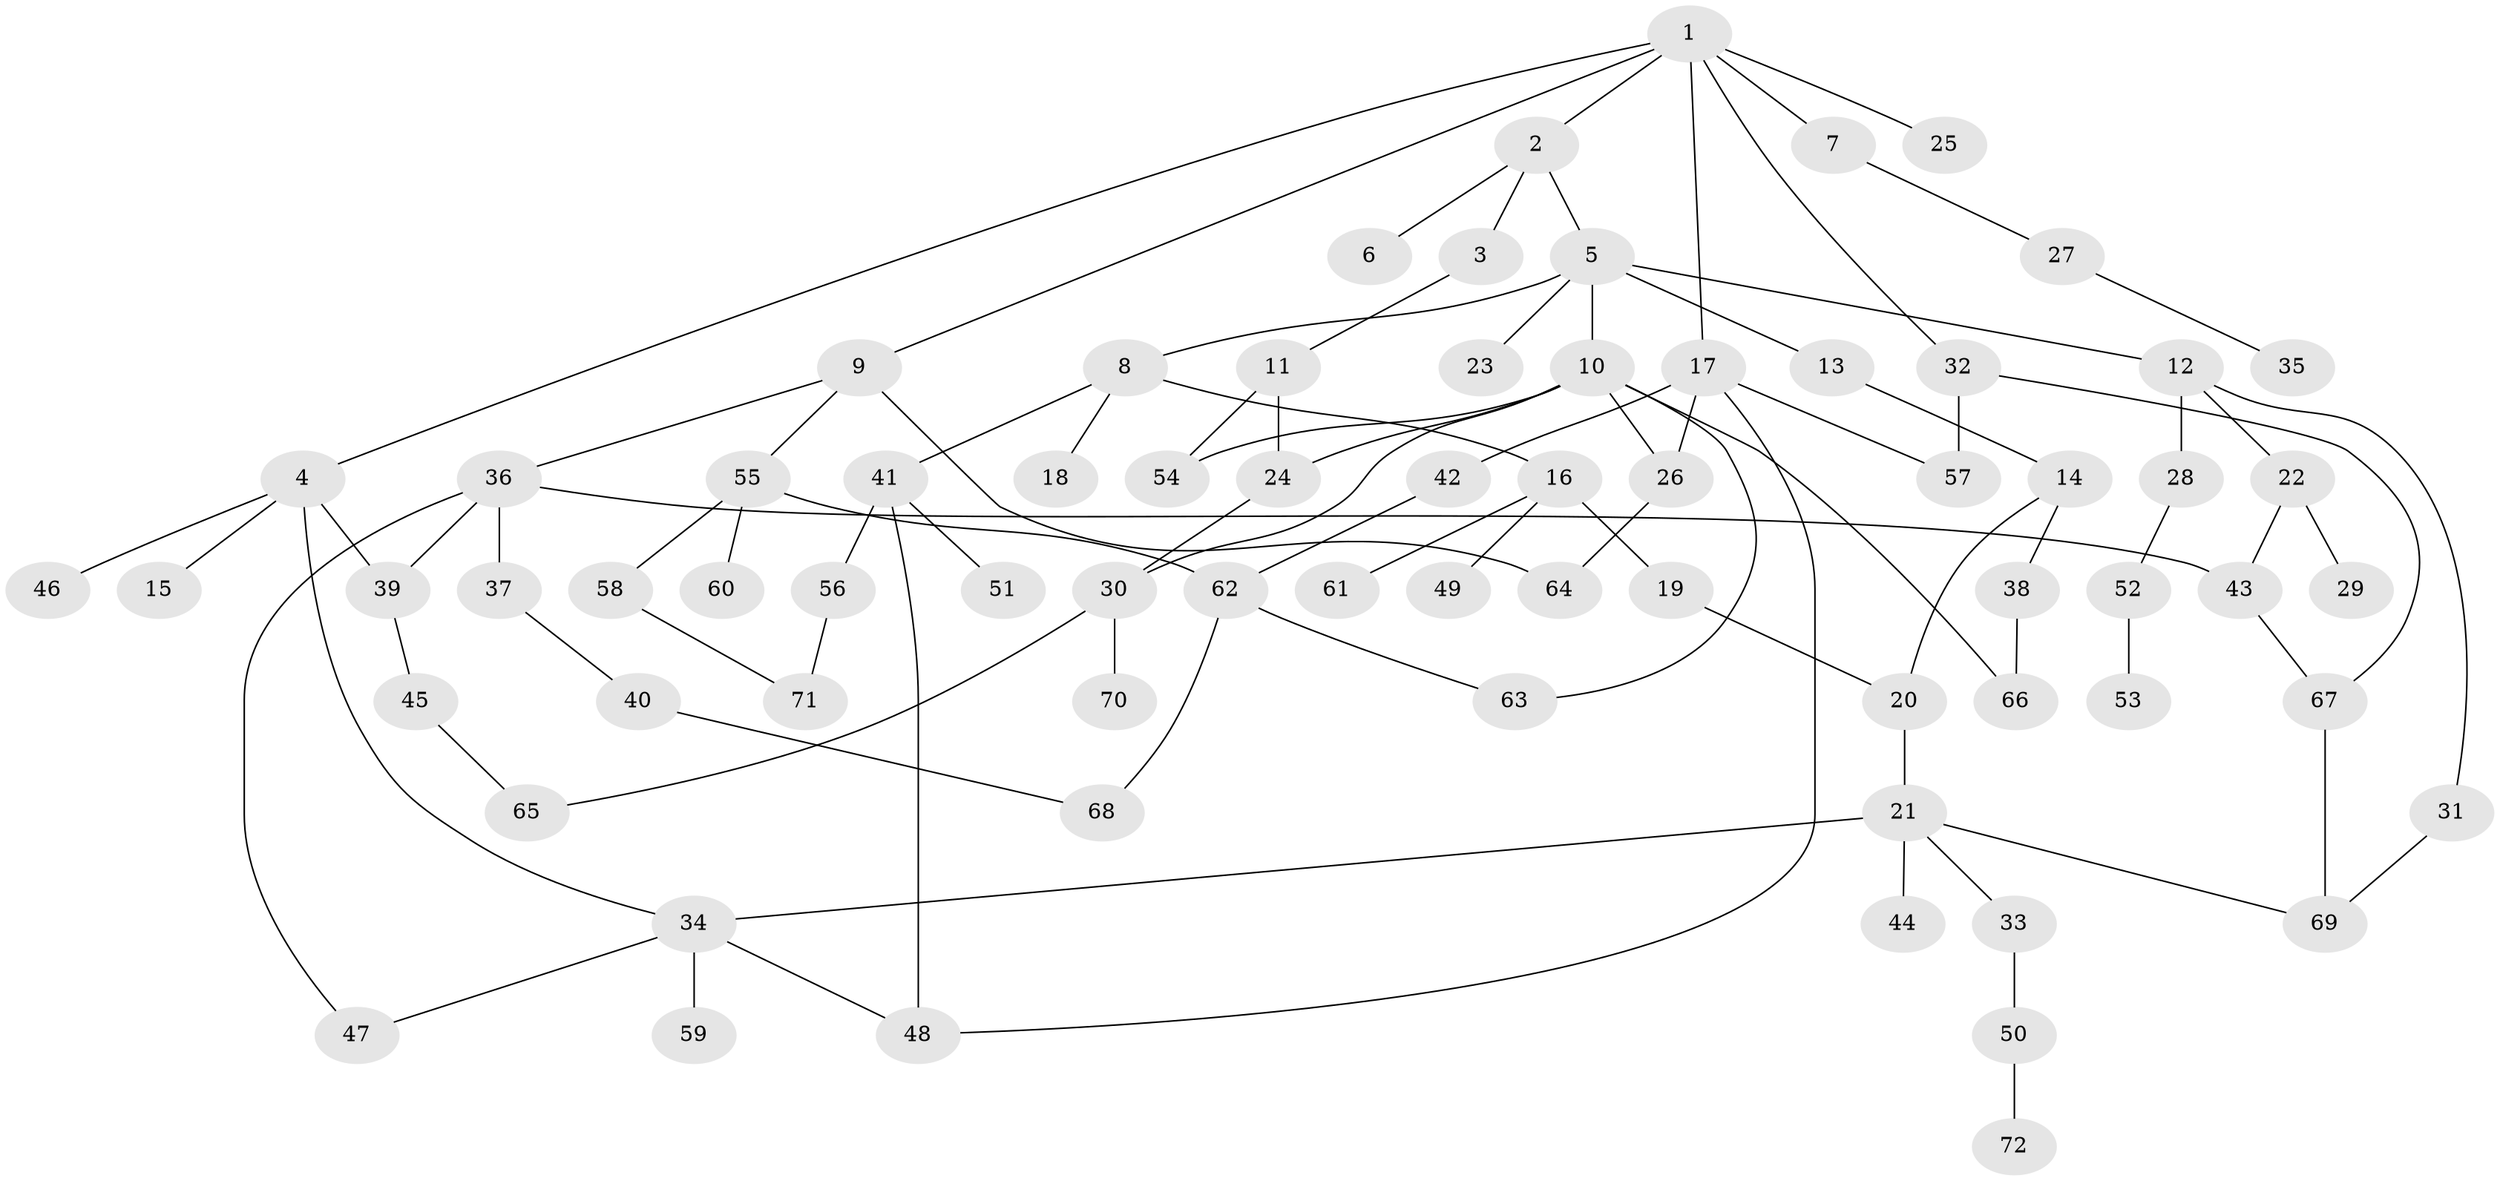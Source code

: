 // coarse degree distribution, {8: 0.021739130434782608, 3: 0.10869565217391304, 6: 0.13043478260869565, 2: 0.2826086956521739, 4: 0.13043478260869565, 1: 0.2826086956521739, 5: 0.043478260869565216}
// Generated by graph-tools (version 1.1) at 2025/41/03/06/25 10:41:27]
// undirected, 72 vertices, 93 edges
graph export_dot {
graph [start="1"]
  node [color=gray90,style=filled];
  1;
  2;
  3;
  4;
  5;
  6;
  7;
  8;
  9;
  10;
  11;
  12;
  13;
  14;
  15;
  16;
  17;
  18;
  19;
  20;
  21;
  22;
  23;
  24;
  25;
  26;
  27;
  28;
  29;
  30;
  31;
  32;
  33;
  34;
  35;
  36;
  37;
  38;
  39;
  40;
  41;
  42;
  43;
  44;
  45;
  46;
  47;
  48;
  49;
  50;
  51;
  52;
  53;
  54;
  55;
  56;
  57;
  58;
  59;
  60;
  61;
  62;
  63;
  64;
  65;
  66;
  67;
  68;
  69;
  70;
  71;
  72;
  1 -- 2;
  1 -- 4;
  1 -- 7;
  1 -- 9;
  1 -- 17;
  1 -- 25;
  1 -- 32;
  2 -- 3;
  2 -- 5;
  2 -- 6;
  3 -- 11;
  4 -- 15;
  4 -- 34;
  4 -- 39;
  4 -- 46;
  5 -- 8;
  5 -- 10;
  5 -- 12;
  5 -- 13;
  5 -- 23;
  7 -- 27;
  8 -- 16;
  8 -- 18;
  8 -- 41;
  9 -- 36;
  9 -- 55;
  9 -- 64;
  10 -- 24;
  10 -- 26;
  10 -- 54;
  10 -- 63;
  10 -- 30;
  10 -- 66;
  11 -- 24;
  11 -- 54;
  12 -- 22;
  12 -- 28;
  12 -- 31;
  13 -- 14;
  14 -- 38;
  14 -- 20;
  16 -- 19;
  16 -- 49;
  16 -- 61;
  17 -- 42;
  17 -- 57;
  17 -- 26;
  17 -- 48;
  19 -- 20;
  20 -- 21;
  21 -- 33;
  21 -- 44;
  21 -- 69;
  21 -- 34;
  22 -- 29;
  22 -- 43;
  24 -- 30;
  26 -- 64;
  27 -- 35;
  28 -- 52;
  30 -- 70;
  30 -- 65;
  31 -- 69;
  32 -- 67;
  32 -- 57;
  33 -- 50;
  34 -- 47;
  34 -- 48;
  34 -- 59;
  36 -- 37;
  36 -- 43;
  36 -- 47;
  36 -- 39;
  37 -- 40;
  38 -- 66;
  39 -- 45;
  40 -- 68;
  41 -- 51;
  41 -- 56;
  41 -- 48;
  42 -- 62;
  43 -- 67;
  45 -- 65;
  50 -- 72;
  52 -- 53;
  55 -- 58;
  55 -- 60;
  55 -- 62;
  56 -- 71;
  58 -- 71;
  62 -- 63;
  62 -- 68;
  67 -- 69;
}

